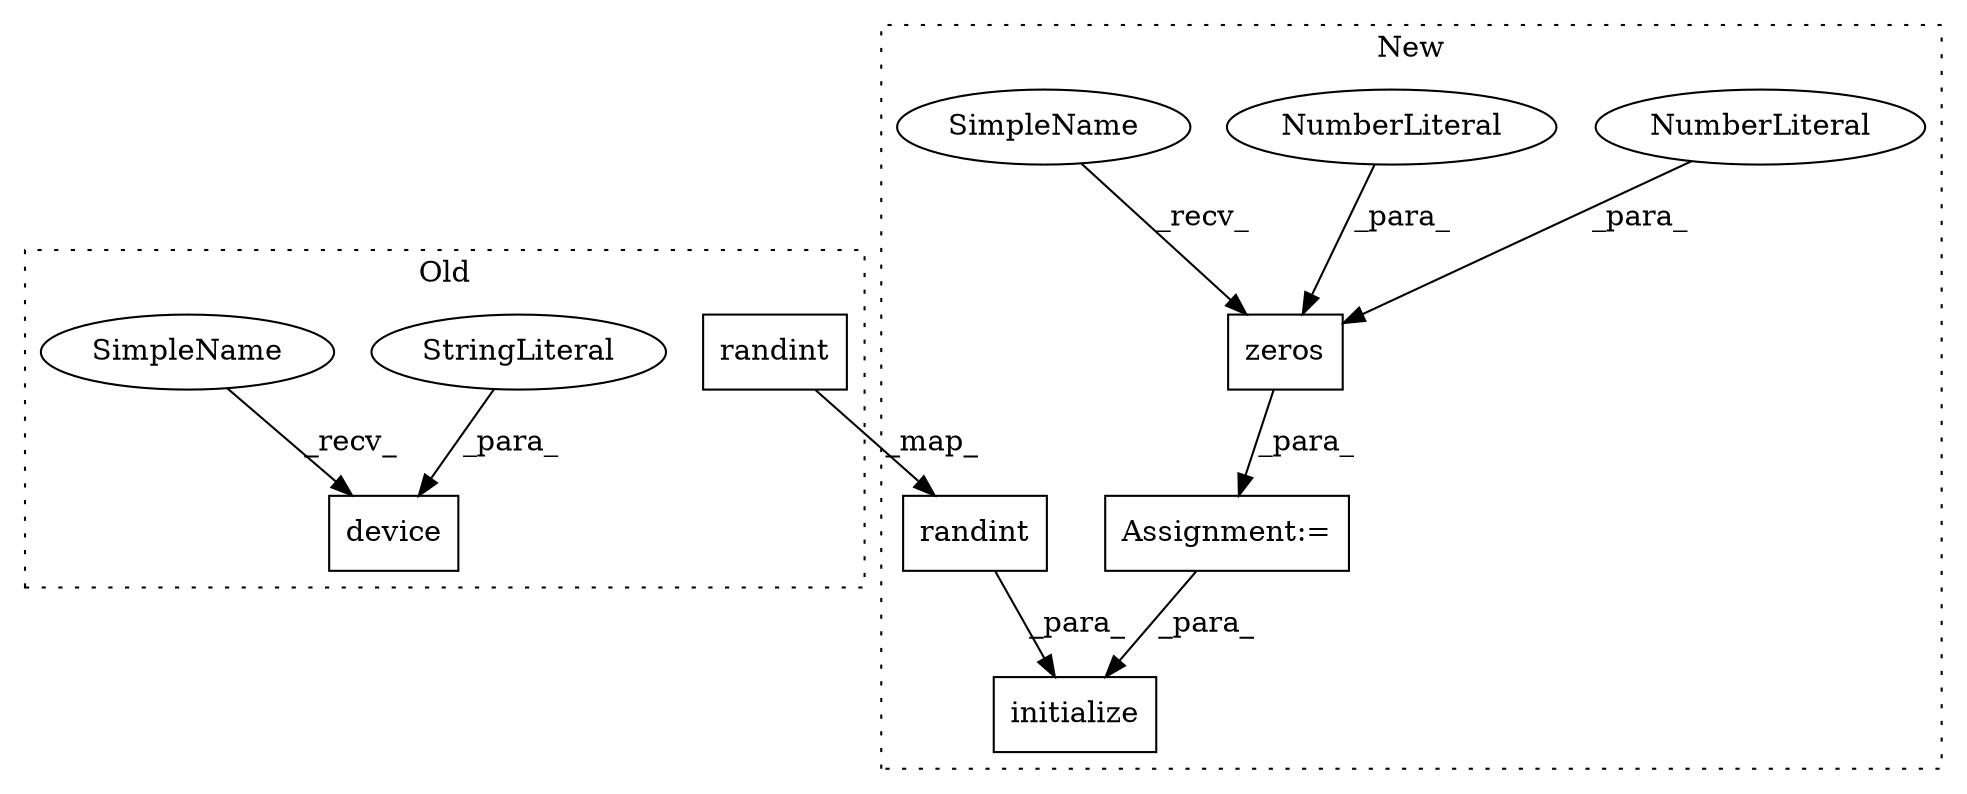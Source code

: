 digraph G {
subgraph cluster0 {
1 [label="device" a="32" s="1306,1318" l="7,1" shape="box"];
7 [label="StringLiteral" a="45" s="1313" l="5" shape="ellipse"];
8 [label="randint" a="32" s="1375,1427" l="8,2" shape="box"];
10 [label="SimpleName" a="42" s="1300" l="5" shape="ellipse"];
label = "Old";
style="dotted";
}
subgraph cluster1 {
2 [label="zeros" a="32" s="1206,1215" l="6,1" shape="box"];
3 [label="NumberLiteral" a="34" s="1212" l="1" shape="ellipse"];
4 [label="Assignment:=" a="7" s="1199" l="1" shape="box"];
5 [label="NumberLiteral" a="34" s="1214" l="1" shape="ellipse"];
6 [label="initialize" a="32" s="1427,1510" l="11,1" shape="box"];
9 [label="randint" a="32" s="1456,1508" l="8,2" shape="box"];
11 [label="SimpleName" a="42" s="1200" l="5" shape="ellipse"];
label = "New";
style="dotted";
}
2 -> 4 [label="_para_"];
3 -> 2 [label="_para_"];
4 -> 6 [label="_para_"];
5 -> 2 [label="_para_"];
7 -> 1 [label="_para_"];
8 -> 9 [label="_map_"];
9 -> 6 [label="_para_"];
10 -> 1 [label="_recv_"];
11 -> 2 [label="_recv_"];
}